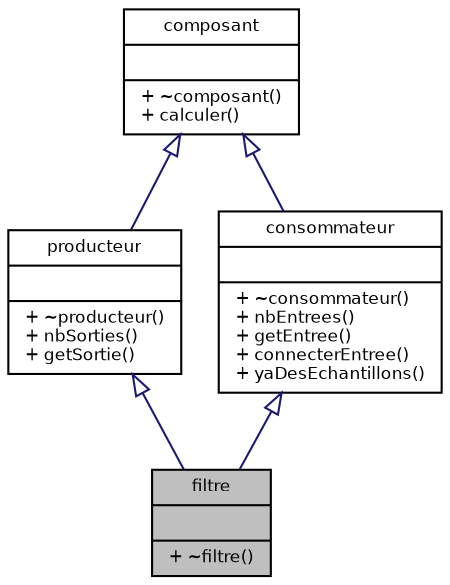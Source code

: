digraph "filtre"
{
 // INTERACTIVE_SVG=YES
  edge [fontname="Helvetica",fontsize="8",labelfontname="Helvetica",labelfontsize="8"];
  node [fontname="Helvetica",fontsize="8",shape=record];
  Node1 [label="{filtre\n||+ ~filtre()\l}",height=0.2,width=0.4,color="black", fillcolor="grey75", style="filled", fontcolor="black"];
  Node2 -> Node1 [dir="back",color="midnightblue",fontsize="8",style="solid",arrowtail="onormal",fontname="Helvetica"];
  Node2 [label="{producteur\n||+ ~producteur()\l+ nbSorties()\l+ getSortie()\l}",height=0.2,width=0.4,color="black", fillcolor="white", style="filled",URL="$classproducteur.xhtml",tooltip="Interface d&#39;un producteur d&#39;échantillons sonores. Il s&#39;agit d&#39;une interface décrivant un composant ne..."];
  Node3 -> Node2 [dir="back",color="midnightblue",fontsize="8",style="solid",arrowtail="onormal",fontname="Helvetica"];
  Node3 [label="{composant\n||+ ~composant()\l+ calculer()\l}",height=0.2,width=0.4,color="black", fillcolor="white", style="filled",URL="$classcomposant.xhtml",tooltip="Interface d&#39;un composant du systeme sonore. "];
  Node4 -> Node1 [dir="back",color="midnightblue",fontsize="8",style="solid",arrowtail="onormal",fontname="Helvetica"];
  Node4 [label="{consommateur\n||+ ~consommateur()\l+ nbEntrees()\l+ getEntree()\l+ connecterEntree()\l+ yaDesEchantillons()\l}",height=0.2,width=0.4,color="black", fillcolor="white", style="filled",URL="$classconsommateur.xhtml",tooltip="Interface d&#39;un consommateur d&#39;échantillons sonores. Il s&#39;agit d&#39;une interface décrivant un composant ..."];
  Node3 -> Node4 [dir="back",color="midnightblue",fontsize="8",style="solid",arrowtail="onormal",fontname="Helvetica"];
}
